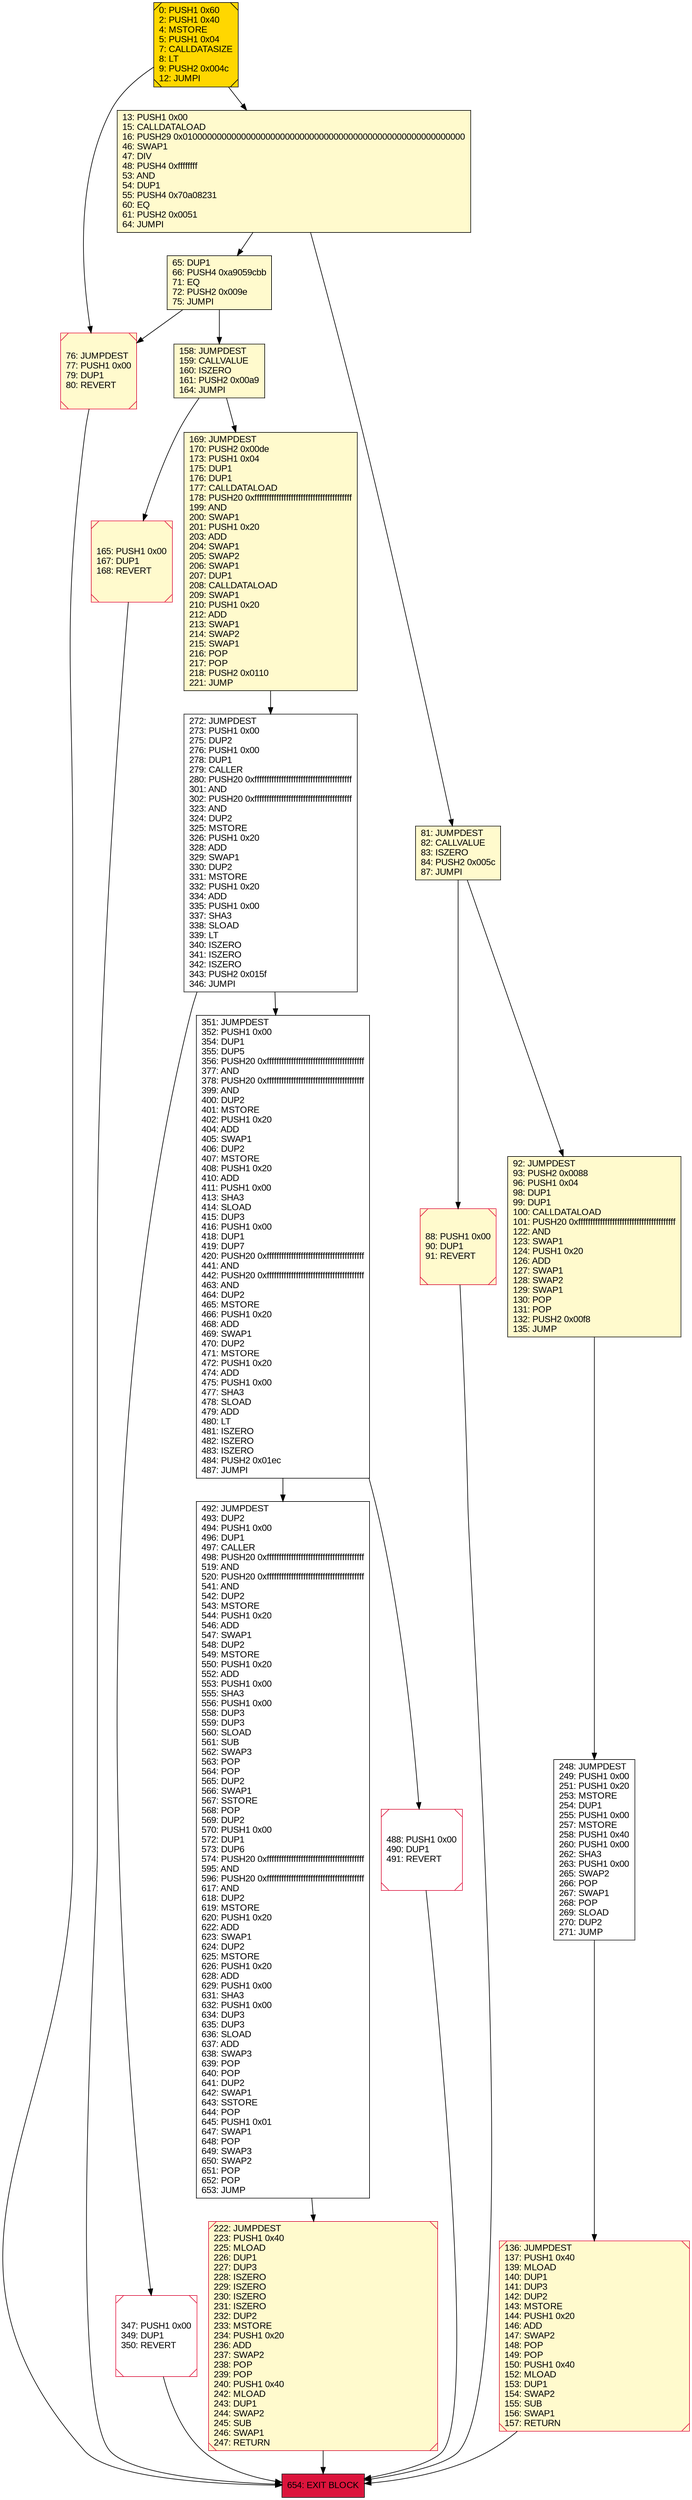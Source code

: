 digraph G {
bgcolor=transparent rankdir=UD;
node [shape=box style=filled color=black fillcolor=white fontname=arial fontcolor=black];
222 [label="222: JUMPDEST\l223: PUSH1 0x40\l225: MLOAD\l226: DUP1\l227: DUP3\l228: ISZERO\l229: ISZERO\l230: ISZERO\l231: ISZERO\l232: DUP2\l233: MSTORE\l234: PUSH1 0x20\l236: ADD\l237: SWAP2\l238: POP\l239: POP\l240: PUSH1 0x40\l242: MLOAD\l243: DUP1\l244: SWAP2\l245: SUB\l246: SWAP1\l247: RETURN\l" fillcolor=lemonchiffon shape=Msquare color=crimson ];
248 [label="248: JUMPDEST\l249: PUSH1 0x00\l251: PUSH1 0x20\l253: MSTORE\l254: DUP1\l255: PUSH1 0x00\l257: MSTORE\l258: PUSH1 0x40\l260: PUSH1 0x00\l262: SHA3\l263: PUSH1 0x00\l265: SWAP2\l266: POP\l267: SWAP1\l268: POP\l269: SLOAD\l270: DUP2\l271: JUMP\l" ];
165 [label="165: PUSH1 0x00\l167: DUP1\l168: REVERT\l" fillcolor=lemonchiffon shape=Msquare color=crimson ];
65 [label="65: DUP1\l66: PUSH4 0xa9059cbb\l71: EQ\l72: PUSH2 0x009e\l75: JUMPI\l" fillcolor=lemonchiffon ];
0 [label="0: PUSH1 0x60\l2: PUSH1 0x40\l4: MSTORE\l5: PUSH1 0x04\l7: CALLDATASIZE\l8: LT\l9: PUSH2 0x004c\l12: JUMPI\l" fillcolor=lemonchiffon shape=Msquare fillcolor=gold ];
492 [label="492: JUMPDEST\l493: DUP2\l494: PUSH1 0x00\l496: DUP1\l497: CALLER\l498: PUSH20 0xffffffffffffffffffffffffffffffffffffffff\l519: AND\l520: PUSH20 0xffffffffffffffffffffffffffffffffffffffff\l541: AND\l542: DUP2\l543: MSTORE\l544: PUSH1 0x20\l546: ADD\l547: SWAP1\l548: DUP2\l549: MSTORE\l550: PUSH1 0x20\l552: ADD\l553: PUSH1 0x00\l555: SHA3\l556: PUSH1 0x00\l558: DUP3\l559: DUP3\l560: SLOAD\l561: SUB\l562: SWAP3\l563: POP\l564: POP\l565: DUP2\l566: SWAP1\l567: SSTORE\l568: POP\l569: DUP2\l570: PUSH1 0x00\l572: DUP1\l573: DUP6\l574: PUSH20 0xffffffffffffffffffffffffffffffffffffffff\l595: AND\l596: PUSH20 0xffffffffffffffffffffffffffffffffffffffff\l617: AND\l618: DUP2\l619: MSTORE\l620: PUSH1 0x20\l622: ADD\l623: SWAP1\l624: DUP2\l625: MSTORE\l626: PUSH1 0x20\l628: ADD\l629: PUSH1 0x00\l631: SHA3\l632: PUSH1 0x00\l634: DUP3\l635: DUP3\l636: SLOAD\l637: ADD\l638: SWAP3\l639: POP\l640: POP\l641: DUP2\l642: SWAP1\l643: SSTORE\l644: POP\l645: PUSH1 0x01\l647: SWAP1\l648: POP\l649: SWAP3\l650: SWAP2\l651: POP\l652: POP\l653: JUMP\l" ];
76 [label="76: JUMPDEST\l77: PUSH1 0x00\l79: DUP1\l80: REVERT\l" fillcolor=lemonchiffon shape=Msquare color=crimson ];
488 [label="488: PUSH1 0x00\l490: DUP1\l491: REVERT\l" shape=Msquare color=crimson ];
272 [label="272: JUMPDEST\l273: PUSH1 0x00\l275: DUP2\l276: PUSH1 0x00\l278: DUP1\l279: CALLER\l280: PUSH20 0xffffffffffffffffffffffffffffffffffffffff\l301: AND\l302: PUSH20 0xffffffffffffffffffffffffffffffffffffffff\l323: AND\l324: DUP2\l325: MSTORE\l326: PUSH1 0x20\l328: ADD\l329: SWAP1\l330: DUP2\l331: MSTORE\l332: PUSH1 0x20\l334: ADD\l335: PUSH1 0x00\l337: SHA3\l338: SLOAD\l339: LT\l340: ISZERO\l341: ISZERO\l342: ISZERO\l343: PUSH2 0x015f\l346: JUMPI\l" ];
654 [label="654: EXIT BLOCK\l" fillcolor=crimson ];
169 [label="169: JUMPDEST\l170: PUSH2 0x00de\l173: PUSH1 0x04\l175: DUP1\l176: DUP1\l177: CALLDATALOAD\l178: PUSH20 0xffffffffffffffffffffffffffffffffffffffff\l199: AND\l200: SWAP1\l201: PUSH1 0x20\l203: ADD\l204: SWAP1\l205: SWAP2\l206: SWAP1\l207: DUP1\l208: CALLDATALOAD\l209: SWAP1\l210: PUSH1 0x20\l212: ADD\l213: SWAP1\l214: SWAP2\l215: SWAP1\l216: POP\l217: POP\l218: PUSH2 0x0110\l221: JUMP\l" fillcolor=lemonchiffon ];
81 [label="81: JUMPDEST\l82: CALLVALUE\l83: ISZERO\l84: PUSH2 0x005c\l87: JUMPI\l" fillcolor=lemonchiffon ];
13 [label="13: PUSH1 0x00\l15: CALLDATALOAD\l16: PUSH29 0x0100000000000000000000000000000000000000000000000000000000\l46: SWAP1\l47: DIV\l48: PUSH4 0xffffffff\l53: AND\l54: DUP1\l55: PUSH4 0x70a08231\l60: EQ\l61: PUSH2 0x0051\l64: JUMPI\l" fillcolor=lemonchiffon ];
158 [label="158: JUMPDEST\l159: CALLVALUE\l160: ISZERO\l161: PUSH2 0x00a9\l164: JUMPI\l" fillcolor=lemonchiffon ];
88 [label="88: PUSH1 0x00\l90: DUP1\l91: REVERT\l" fillcolor=lemonchiffon shape=Msquare color=crimson ];
347 [label="347: PUSH1 0x00\l349: DUP1\l350: REVERT\l" shape=Msquare color=crimson ];
92 [label="92: JUMPDEST\l93: PUSH2 0x0088\l96: PUSH1 0x04\l98: DUP1\l99: DUP1\l100: CALLDATALOAD\l101: PUSH20 0xffffffffffffffffffffffffffffffffffffffff\l122: AND\l123: SWAP1\l124: PUSH1 0x20\l126: ADD\l127: SWAP1\l128: SWAP2\l129: SWAP1\l130: POP\l131: POP\l132: PUSH2 0x00f8\l135: JUMP\l" fillcolor=lemonchiffon ];
136 [label="136: JUMPDEST\l137: PUSH1 0x40\l139: MLOAD\l140: DUP1\l141: DUP3\l142: DUP2\l143: MSTORE\l144: PUSH1 0x20\l146: ADD\l147: SWAP2\l148: POP\l149: POP\l150: PUSH1 0x40\l152: MLOAD\l153: DUP1\l154: SWAP2\l155: SUB\l156: SWAP1\l157: RETURN\l" fillcolor=lemonchiffon shape=Msquare color=crimson ];
351 [label="351: JUMPDEST\l352: PUSH1 0x00\l354: DUP1\l355: DUP5\l356: PUSH20 0xffffffffffffffffffffffffffffffffffffffff\l377: AND\l378: PUSH20 0xffffffffffffffffffffffffffffffffffffffff\l399: AND\l400: DUP2\l401: MSTORE\l402: PUSH1 0x20\l404: ADD\l405: SWAP1\l406: DUP2\l407: MSTORE\l408: PUSH1 0x20\l410: ADD\l411: PUSH1 0x00\l413: SHA3\l414: SLOAD\l415: DUP3\l416: PUSH1 0x00\l418: DUP1\l419: DUP7\l420: PUSH20 0xffffffffffffffffffffffffffffffffffffffff\l441: AND\l442: PUSH20 0xffffffffffffffffffffffffffffffffffffffff\l463: AND\l464: DUP2\l465: MSTORE\l466: PUSH1 0x20\l468: ADD\l469: SWAP1\l470: DUP2\l471: MSTORE\l472: PUSH1 0x20\l474: ADD\l475: PUSH1 0x00\l477: SHA3\l478: SLOAD\l479: ADD\l480: LT\l481: ISZERO\l482: ISZERO\l483: ISZERO\l484: PUSH2 0x01ec\l487: JUMPI\l" ];
13 -> 81;
169 -> 272;
76 -> 654;
488 -> 654;
81 -> 88;
165 -> 654;
81 -> 92;
13 -> 65;
0 -> 13;
158 -> 165;
92 -> 248;
158 -> 169;
248 -> 136;
492 -> 222;
65 -> 76;
222 -> 654;
0 -> 76;
272 -> 351;
272 -> 347;
351 -> 488;
65 -> 158;
347 -> 654;
136 -> 654;
88 -> 654;
351 -> 492;
}